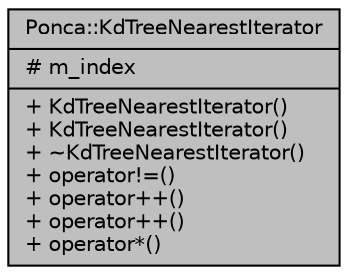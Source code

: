 digraph "Ponca::KdTreeNearestIterator"
{
 // INTERACTIVE_SVG=YES
 // LATEX_PDF_SIZE
  bgcolor="transparent";
  edge [fontname="Helvetica",fontsize="10",labelfontname="Helvetica",labelfontsize="10"];
  node [fontname="Helvetica",fontsize="10",shape=record];
  Node1 [label="{Ponca::KdTreeNearestIterator\n|# m_index\l|+ KdTreeNearestIterator()\l+ KdTreeNearestIterator()\l+ ~KdTreeNearestIterator()\l+ operator!=()\l+ operator++()\l+ operator++()\l+ operator*()\l}",height=0.2,width=0.4,color="black", fillcolor="grey75", style="filled", fontcolor="black",tooltip=" "];
}
